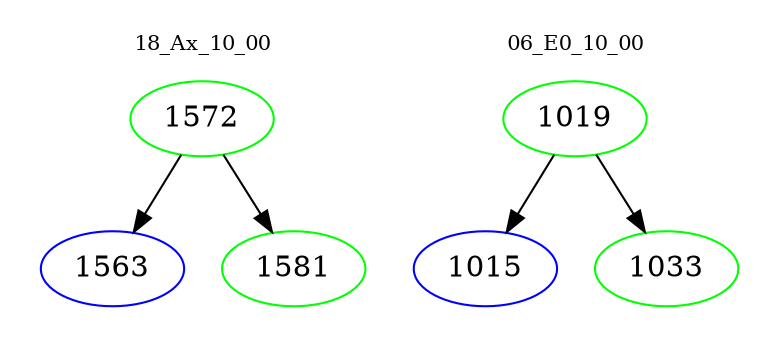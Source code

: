 digraph{
subgraph cluster_0 {
color = white
label = "18_Ax_10_00";
fontsize=10;
T0_1572 [label="1572", color="green"]
T0_1572 -> T0_1563 [color="black"]
T0_1563 [label="1563", color="blue"]
T0_1572 -> T0_1581 [color="black"]
T0_1581 [label="1581", color="green"]
}
subgraph cluster_1 {
color = white
label = "06_E0_10_00";
fontsize=10;
T1_1019 [label="1019", color="green"]
T1_1019 -> T1_1015 [color="black"]
T1_1015 [label="1015", color="blue"]
T1_1019 -> T1_1033 [color="black"]
T1_1033 [label="1033", color="green"]
}
}
